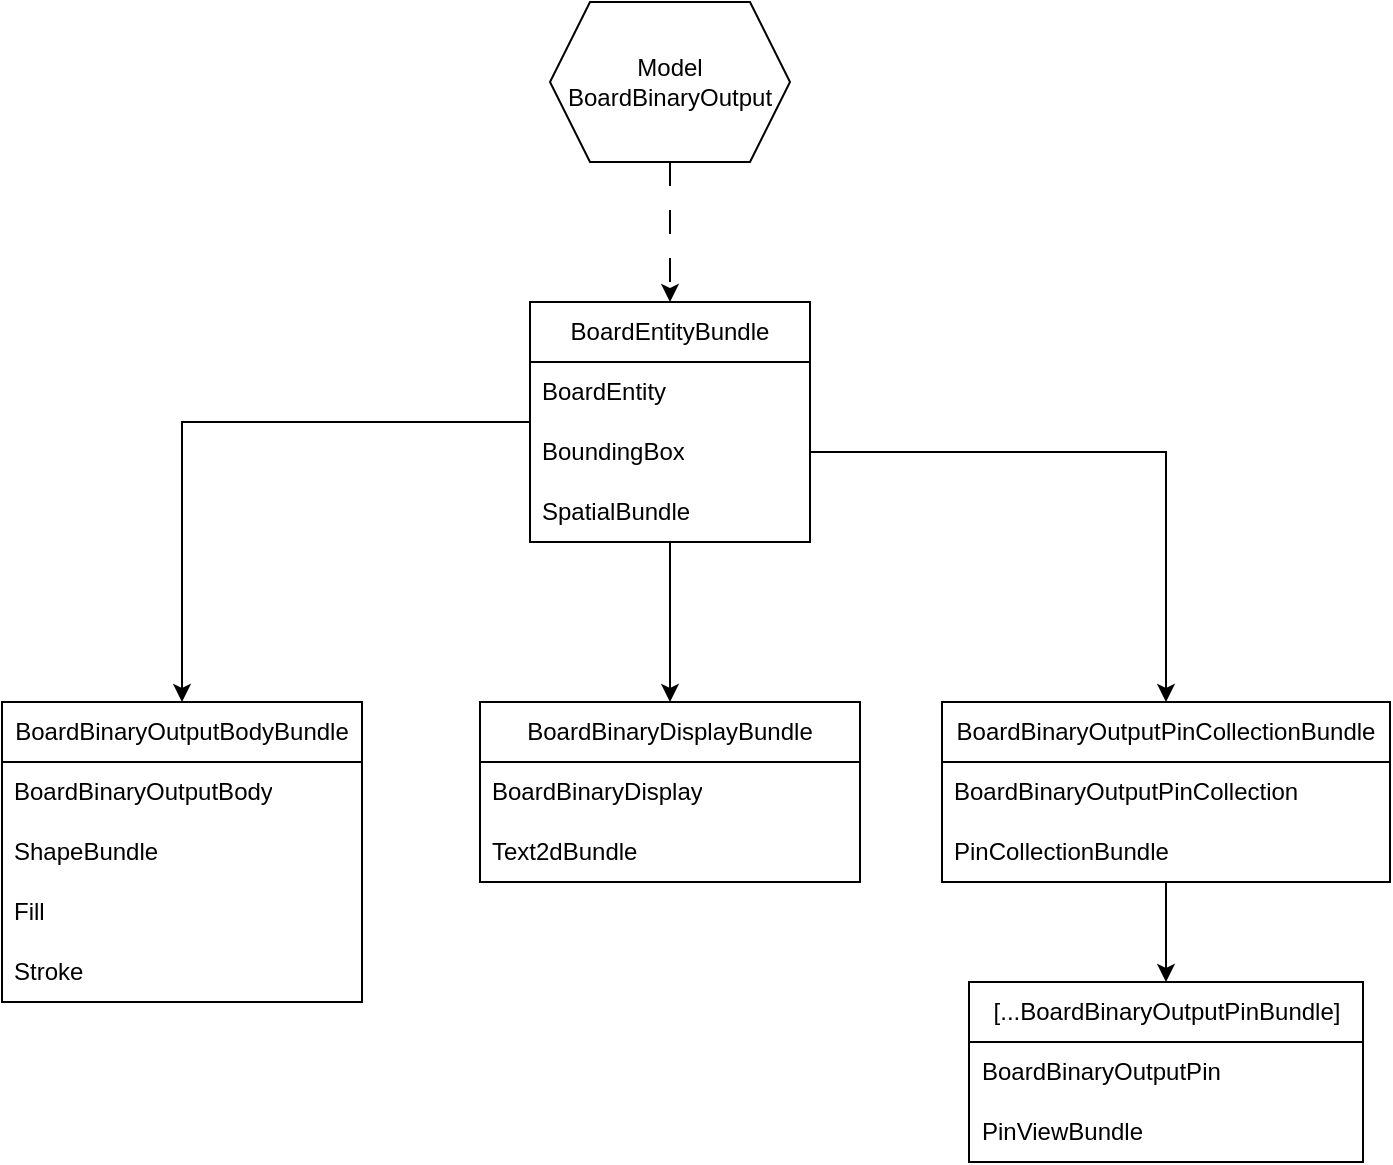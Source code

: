 <mxfile version="24.7.8">
  <diagram name="Seite-1" id="53BPEflRnwXhSrnL_lIc">
    <mxGraphModel dx="1050" dy="538" grid="1" gridSize="10" guides="1" tooltips="1" connect="1" arrows="1" fold="1" page="1" pageScale="1" pageWidth="827" pageHeight="1169" math="0" shadow="0">
      <root>
        <mxCell id="0" />
        <mxCell id="1" parent="0" />
        <mxCell id="7veiEvKrIagZkGNVRphD-6" style="edgeStyle=orthogonalEdgeStyle;rounded=0;orthogonalLoop=1;jettySize=auto;html=1;entryX=0.5;entryY=0;entryDx=0;entryDy=0;dashed=1;dashPattern=12 12;" parent="1" source="7veiEvKrIagZkGNVRphD-2" target="7veiEvKrIagZkGNVRphD-9" edge="1">
          <mxGeometry relative="1" as="geometry">
            <mxPoint x="414" y="180" as="targetPoint" />
          </mxGeometry>
        </mxCell>
        <mxCell id="7veiEvKrIagZkGNVRphD-2" value="&lt;div&gt;Model&lt;/div&gt;BoardBinaryOutput" style="shape=hexagon;perimeter=hexagonPerimeter2;whiteSpace=wrap;html=1;fixedSize=1;" parent="1" vertex="1">
          <mxGeometry x="354" y="20" width="120" height="80" as="geometry" />
        </mxCell>
        <mxCell id="7veiEvKrIagZkGNVRphD-17" style="edgeStyle=orthogonalEdgeStyle;rounded=0;orthogonalLoop=1;jettySize=auto;html=1;entryX=0.5;entryY=0;entryDx=0;entryDy=0;" parent="1" source="7veiEvKrIagZkGNVRphD-9" target="7veiEvKrIagZkGNVRphD-13" edge="1">
          <mxGeometry relative="1" as="geometry" />
        </mxCell>
        <mxCell id="7veiEvKrIagZkGNVRphD-41" style="edgeStyle=orthogonalEdgeStyle;rounded=0;orthogonalLoop=1;jettySize=auto;html=1;entryX=0.5;entryY=0;entryDx=0;entryDy=0;" parent="1" source="7veiEvKrIagZkGNVRphD-9" target="7veiEvKrIagZkGNVRphD-23" edge="1">
          <mxGeometry relative="1" as="geometry" />
        </mxCell>
        <mxCell id="7veiEvKrIagZkGNVRphD-9" value="BoardEntityBundle" style="swimlane;fontStyle=0;childLayout=stackLayout;horizontal=1;startSize=30;horizontalStack=0;resizeParent=1;resizeParentMax=0;resizeLast=0;collapsible=1;marginBottom=0;whiteSpace=wrap;html=1;" parent="1" vertex="1">
          <mxGeometry x="344" y="170" width="140" height="120" as="geometry" />
        </mxCell>
        <mxCell id="7veiEvKrIagZkGNVRphD-10" value="BoardEntity" style="text;strokeColor=none;fillColor=none;align=left;verticalAlign=middle;spacingLeft=4;spacingRight=4;overflow=hidden;points=[[0,0.5],[1,0.5]];portConstraint=eastwest;rotatable=0;whiteSpace=wrap;html=1;" parent="7veiEvKrIagZkGNVRphD-9" vertex="1">
          <mxGeometry y="30" width="140" height="30" as="geometry" />
        </mxCell>
        <mxCell id="7veiEvKrIagZkGNVRphD-11" value="BoundingBox" style="text;strokeColor=none;fillColor=none;align=left;verticalAlign=middle;spacingLeft=4;spacingRight=4;overflow=hidden;points=[[0,0.5],[1,0.5]];portConstraint=eastwest;rotatable=0;whiteSpace=wrap;html=1;" parent="7veiEvKrIagZkGNVRphD-9" vertex="1">
          <mxGeometry y="60" width="140" height="30" as="geometry" />
        </mxCell>
        <mxCell id="7veiEvKrIagZkGNVRphD-12" value="SpatialBundle" style="text;strokeColor=none;fillColor=none;align=left;verticalAlign=middle;spacingLeft=4;spacingRight=4;overflow=hidden;points=[[0,0.5],[1,0.5]];portConstraint=eastwest;rotatable=0;whiteSpace=wrap;html=1;" parent="7veiEvKrIagZkGNVRphD-9" vertex="1">
          <mxGeometry y="90" width="140" height="30" as="geometry" />
        </mxCell>
        <mxCell id="7veiEvKrIagZkGNVRphD-13" value="BoardBinaryOutputBodyBundle" style="swimlane;fontStyle=0;childLayout=stackLayout;horizontal=1;startSize=30;horizontalStack=0;resizeParent=1;resizeParentMax=0;resizeLast=0;collapsible=1;marginBottom=0;whiteSpace=wrap;html=1;" parent="1" vertex="1">
          <mxGeometry x="80" y="370" width="180" height="150" as="geometry" />
        </mxCell>
        <mxCell id="7veiEvKrIagZkGNVRphD-45" value="BoardBinaryOutputBody" style="text;strokeColor=none;fillColor=none;align=left;verticalAlign=middle;spacingLeft=4;spacingRight=4;overflow=hidden;points=[[0,0.5],[1,0.5]];portConstraint=eastwest;rotatable=0;whiteSpace=wrap;html=1;" parent="7veiEvKrIagZkGNVRphD-13" vertex="1">
          <mxGeometry y="30" width="180" height="30" as="geometry" />
        </mxCell>
        <mxCell id="7veiEvKrIagZkGNVRphD-14" value="ShapeBundle" style="text;strokeColor=none;fillColor=none;align=left;verticalAlign=middle;spacingLeft=4;spacingRight=4;overflow=hidden;points=[[0,0.5],[1,0.5]];portConstraint=eastwest;rotatable=0;whiteSpace=wrap;html=1;" parent="7veiEvKrIagZkGNVRphD-13" vertex="1">
          <mxGeometry y="60" width="180" height="30" as="geometry" />
        </mxCell>
        <mxCell id="7veiEvKrIagZkGNVRphD-15" value="Fill" style="text;strokeColor=none;fillColor=none;align=left;verticalAlign=middle;spacingLeft=4;spacingRight=4;overflow=hidden;points=[[0,0.5],[1,0.5]];portConstraint=eastwest;rotatable=0;whiteSpace=wrap;html=1;" parent="7veiEvKrIagZkGNVRphD-13" vertex="1">
          <mxGeometry y="90" width="180" height="30" as="geometry" />
        </mxCell>
        <mxCell id="7veiEvKrIagZkGNVRphD-16" value="Stroke" style="text;strokeColor=none;fillColor=none;align=left;verticalAlign=middle;spacingLeft=4;spacingRight=4;overflow=hidden;points=[[0,0.5],[1,0.5]];portConstraint=eastwest;rotatable=0;whiteSpace=wrap;html=1;" parent="7veiEvKrIagZkGNVRphD-13" vertex="1">
          <mxGeometry y="120" width="180" height="30" as="geometry" />
        </mxCell>
        <mxCell id="7veiEvKrIagZkGNVRphD-23" value="BoardBinaryDisplayBundle" style="swimlane;fontStyle=0;childLayout=stackLayout;horizontal=1;startSize=30;horizontalStack=0;resizeParent=1;resizeParentMax=0;resizeLast=0;collapsible=1;marginBottom=0;whiteSpace=wrap;html=1;" parent="1" vertex="1">
          <mxGeometry x="319" y="370" width="190" height="90" as="geometry" />
        </mxCell>
        <mxCell id="7veiEvKrIagZkGNVRphD-47" value="BoardBinaryDisplay" style="text;strokeColor=none;fillColor=none;align=left;verticalAlign=middle;spacingLeft=4;spacingRight=4;overflow=hidden;points=[[0,0.5],[1,0.5]];portConstraint=eastwest;rotatable=0;whiteSpace=wrap;html=1;" parent="7veiEvKrIagZkGNVRphD-23" vertex="1">
          <mxGeometry y="30" width="190" height="30" as="geometry" />
        </mxCell>
        <mxCell id="7veiEvKrIagZkGNVRphD-26" value="Text2dBundle" style="text;strokeColor=none;fillColor=none;align=left;verticalAlign=middle;spacingLeft=4;spacingRight=4;overflow=hidden;points=[[0,0.5],[1,0.5]];portConstraint=eastwest;rotatable=0;whiteSpace=wrap;html=1;" parent="7veiEvKrIagZkGNVRphD-23" vertex="1">
          <mxGeometry y="60" width="190" height="30" as="geometry" />
        </mxCell>
        <mxCell id="mtAjH-SZjEByqn5EII_3-8" style="edgeStyle=orthogonalEdgeStyle;rounded=0;orthogonalLoop=1;jettySize=auto;html=1;entryX=0.5;entryY=0;entryDx=0;entryDy=0;" edge="1" parent="1" source="mtAjH-SZjEByqn5EII_3-1" target="mtAjH-SZjEByqn5EII_3-4">
          <mxGeometry relative="1" as="geometry" />
        </mxCell>
        <mxCell id="mtAjH-SZjEByqn5EII_3-1" value="BoardBinaryOutputPinCollectionBundle" style="swimlane;fontStyle=0;childLayout=stackLayout;horizontal=1;startSize=30;horizontalStack=0;resizeParent=1;resizeParentMax=0;resizeLast=0;collapsible=1;marginBottom=0;whiteSpace=wrap;html=1;" vertex="1" parent="1">
          <mxGeometry x="550" y="370" width="224" height="90" as="geometry" />
        </mxCell>
        <mxCell id="mtAjH-SZjEByqn5EII_3-2" value="&lt;div&gt;BoardBinaryOutputPinCollection&lt;/div&gt;" style="text;strokeColor=none;fillColor=none;align=left;verticalAlign=middle;spacingLeft=4;spacingRight=4;overflow=hidden;points=[[0,0.5],[1,0.5]];portConstraint=eastwest;rotatable=0;whiteSpace=wrap;html=1;" vertex="1" parent="mtAjH-SZjEByqn5EII_3-1">
          <mxGeometry y="30" width="224" height="30" as="geometry" />
        </mxCell>
        <mxCell id="mtAjH-SZjEByqn5EII_3-3" value="PinCollectionBundle" style="text;strokeColor=none;fillColor=none;align=left;verticalAlign=middle;spacingLeft=4;spacingRight=4;overflow=hidden;points=[[0,0.5],[1,0.5]];portConstraint=eastwest;rotatable=0;whiteSpace=wrap;html=1;" vertex="1" parent="mtAjH-SZjEByqn5EII_3-1">
          <mxGeometry y="60" width="224" height="30" as="geometry" />
        </mxCell>
        <mxCell id="mtAjH-SZjEByqn5EII_3-4" value="[...BoardBinaryOutputPinBundle]" style="swimlane;fontStyle=0;childLayout=stackLayout;horizontal=1;startSize=30;horizontalStack=0;resizeParent=1;resizeParentMax=0;resizeLast=0;collapsible=1;marginBottom=0;whiteSpace=wrap;html=1;" vertex="1" parent="1">
          <mxGeometry x="563.5" y="510" width="197" height="90" as="geometry" />
        </mxCell>
        <mxCell id="mtAjH-SZjEByqn5EII_3-5" value="&lt;div&gt;BoardBinaryOutputPin&lt;/div&gt;" style="text;strokeColor=none;fillColor=none;align=left;verticalAlign=middle;spacingLeft=4;spacingRight=4;overflow=hidden;points=[[0,0.5],[1,0.5]];portConstraint=eastwest;rotatable=0;whiteSpace=wrap;html=1;" vertex="1" parent="mtAjH-SZjEByqn5EII_3-4">
          <mxGeometry y="30" width="197" height="30" as="geometry" />
        </mxCell>
        <mxCell id="mtAjH-SZjEByqn5EII_3-6" value="PinViewBundle" style="text;strokeColor=none;fillColor=none;align=left;verticalAlign=middle;spacingLeft=4;spacingRight=4;overflow=hidden;points=[[0,0.5],[1,0.5]];portConstraint=eastwest;rotatable=0;whiteSpace=wrap;html=1;" vertex="1" parent="mtAjH-SZjEByqn5EII_3-4">
          <mxGeometry y="60" width="197" height="30" as="geometry" />
        </mxCell>
        <mxCell id="mtAjH-SZjEByqn5EII_3-7" style="edgeStyle=orthogonalEdgeStyle;rounded=0;orthogonalLoop=1;jettySize=auto;html=1;" edge="1" parent="1" source="7veiEvKrIagZkGNVRphD-11" target="mtAjH-SZjEByqn5EII_3-1">
          <mxGeometry relative="1" as="geometry" />
        </mxCell>
      </root>
    </mxGraphModel>
  </diagram>
</mxfile>
